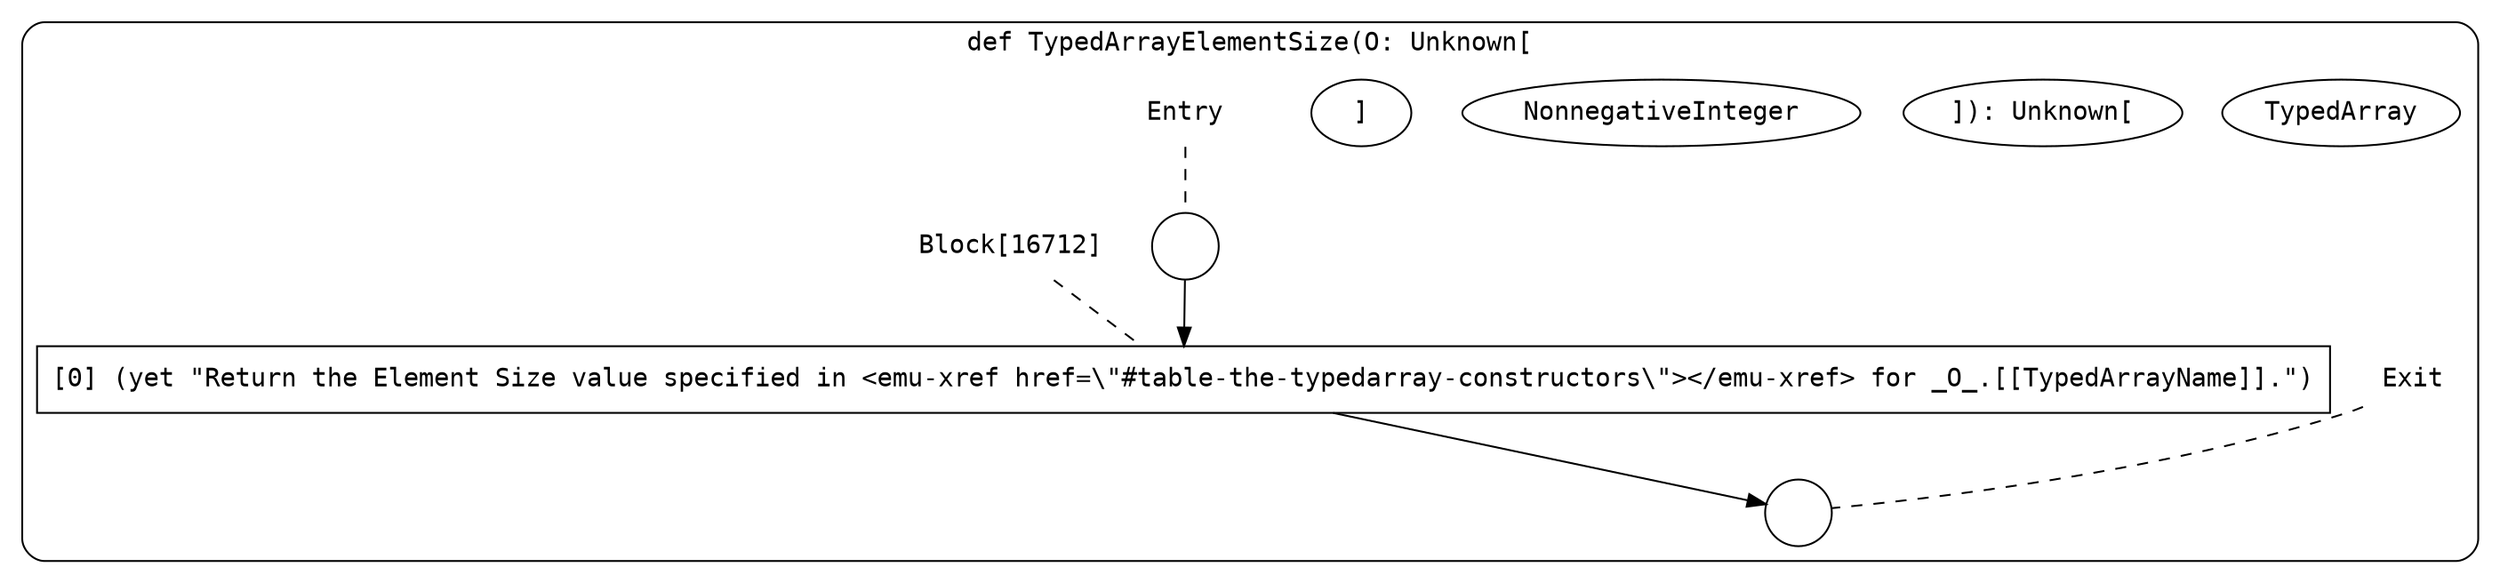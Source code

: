 digraph {
  graph [fontname = "Consolas"]
  node [fontname = "Consolas"]
  edge [fontname = "Consolas"]
  subgraph cluster2423 {
    label = "def TypedArrayElementSize(O: Unknown["TypedArray"]): Unknown["NonnegativeInteger"]"
    style = rounded
    cluster2423_entry_name [shape=none, label=<<font color="black">Entry</font>>]
    cluster2423_entry_name -> cluster2423_entry [arrowhead=none, color="black", style=dashed]
    cluster2423_entry [shape=circle label=" " color="black" fillcolor="white" style=filled]
    cluster2423_entry -> node16712 [color="black"]
    cluster2423_exit_name [shape=none, label=<<font color="black">Exit</font>>]
    cluster2423_exit_name -> cluster2423_exit [arrowhead=none, color="black", style=dashed]
    cluster2423_exit [shape=circle label=" " color="black" fillcolor="white" style=filled]
    node16712_name [shape=none, label=<<font color="black">Block[16712]</font>>]
    node16712_name -> node16712 [arrowhead=none, color="black", style=dashed]
    node16712 [shape=box, label=<<font color="black">[0] (yet &quot;Return the Element Size value specified in &lt;emu-xref href=\&quot;#table-the-typedarray-constructors\&quot;&gt;&lt;/emu-xref&gt; for _O_.[[TypedArrayName]].&quot;)<BR ALIGN="LEFT"/></font>> color="black" fillcolor="white", style=filled]
    node16712 -> cluster2423_exit [color="black"]
  }
}